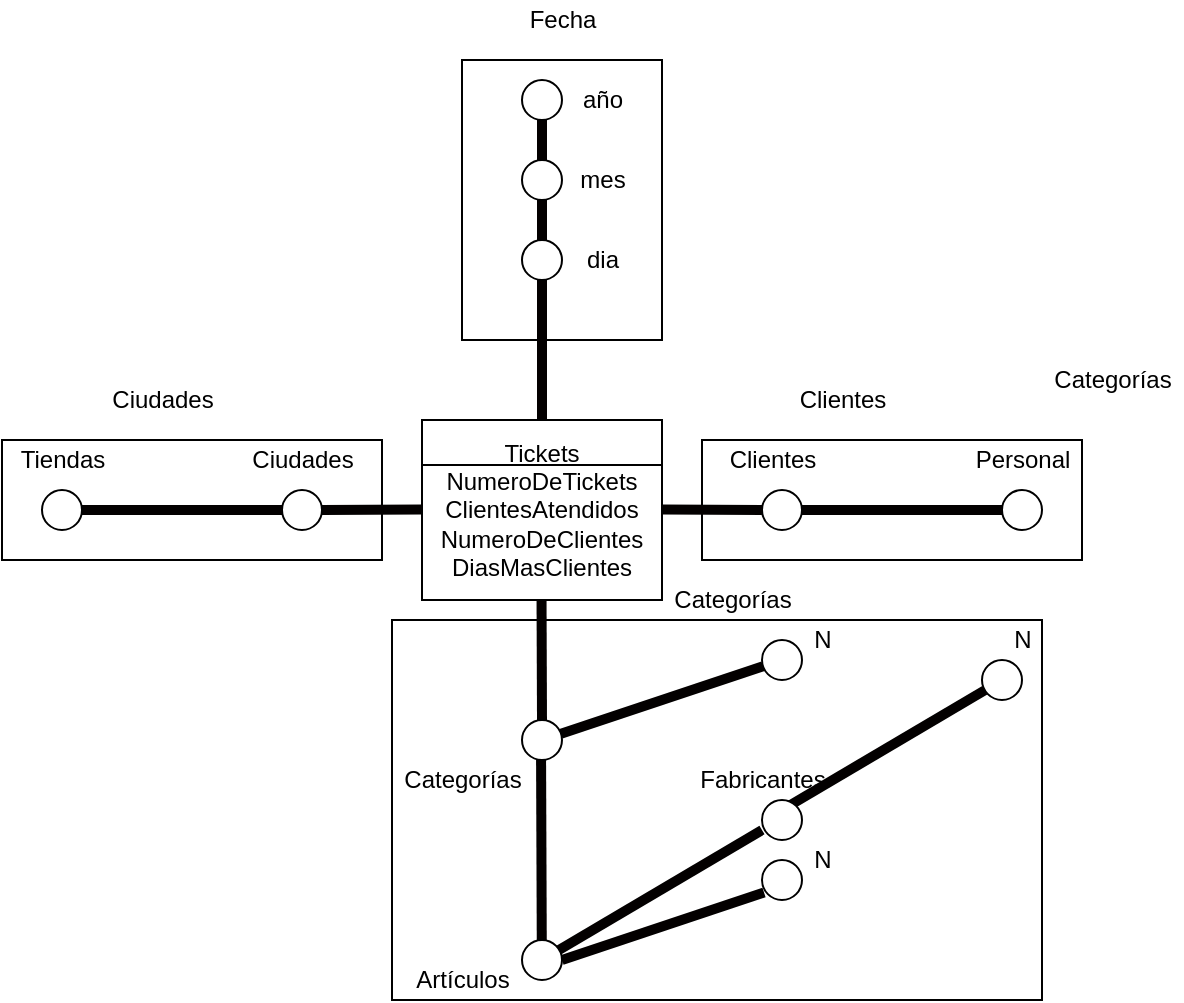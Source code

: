 <mxfile version="16.5.1" type="device"><diagram id="UcCmTCM9ZuJT3SrFD_or" name="Página-1"><mxGraphModel dx="868" dy="1722" grid="1" gridSize="10" guides="1" tooltips="1" connect="1" arrows="1" fold="1" page="1" pageScale="1" pageWidth="827" pageHeight="1169" math="0" shadow="0"><root><mxCell id="0"/><mxCell id="1" parent="0"/><mxCell id="mCGKEpERslEiijEP7vVd-37" value="" style="rounded=0;whiteSpace=wrap;html=1;" parent="1" vertex="1"><mxGeometry x="360" y="20" width="100" height="140" as="geometry"/></mxCell><mxCell id="mCGKEpERslEiijEP7vVd-36" value="" style="rounded=0;whiteSpace=wrap;html=1;" parent="1" vertex="1"><mxGeometry x="325" y="300" width="325" height="190" as="geometry"/></mxCell><mxCell id="mCGKEpERslEiijEP7vVd-35" value="" style="rounded=0;whiteSpace=wrap;html=1;" parent="1" vertex="1"><mxGeometry x="480" y="210" width="190" height="60" as="geometry"/></mxCell><mxCell id="mCGKEpERslEiijEP7vVd-34" value="" style="rounded=0;whiteSpace=wrap;html=1;" parent="1" vertex="1"><mxGeometry x="130" y="210" width="190" height="60" as="geometry"/></mxCell><mxCell id="mCGKEpERslEiijEP7vVd-2" value="" style="endArrow=none;html=1;rounded=0;fillColor=#a20025;strokeColor=#030000;strokeWidth=5;startArrow=none;" parent="1" source="mCGKEpERslEiijEP7vVd-7" edge="1"><mxGeometry width="50" height="50" relative="1" as="geometry"><mxPoint x="160" y="244.76" as="sourcePoint"/><mxPoint x="340" y="244.76" as="targetPoint"/></mxGeometry></mxCell><mxCell id="mCGKEpERslEiijEP7vVd-3" value="" style="endArrow=none;html=1;rounded=0;fillColor=#a20025;strokeColor=#030000;strokeWidth=5;startArrow=none;" parent="1" source="mCGKEpERslEiijEP7vVd-13" edge="1"><mxGeometry width="50" height="50" relative="1" as="geometry"><mxPoint x="460" y="244.76" as="sourcePoint"/><mxPoint x="640" y="244.76" as="targetPoint"/></mxGeometry></mxCell><mxCell id="mCGKEpERslEiijEP7vVd-4" value="" style="endArrow=none;html=1;rounded=0;fillColor=#a20025;strokeColor=#030000;strokeWidth=5;startArrow=none;" parent="1" source="mCGKEpERslEiijEP7vVd-19" target="mCGKEpERslEiijEP7vVd-1" edge="1"><mxGeometry width="50" height="50" relative="1" as="geometry"><mxPoint x="400" as="sourcePoint"/><mxPoint x="450" y="160" as="targetPoint"/></mxGeometry></mxCell><mxCell id="mCGKEpERslEiijEP7vVd-6" value="" style="endArrow=none;html=1;rounded=0;fillColor=#a20025;strokeColor=#030000;strokeWidth=5;startArrow=none;" parent="1" source="mCGKEpERslEiijEP7vVd-17" edge="1"><mxGeometry width="50" height="50" relative="1" as="geometry"><mxPoint x="399.58" y="240" as="sourcePoint"/><mxPoint x="520" y="320" as="targetPoint"/></mxGeometry></mxCell><mxCell id="mCGKEpERslEiijEP7vVd-7" value="" style="ellipse;whiteSpace=wrap;html=1;aspect=fixed;" parent="1" vertex="1"><mxGeometry x="270" y="235" width="20" height="20" as="geometry"/></mxCell><mxCell id="mCGKEpERslEiijEP7vVd-8" value="" style="endArrow=none;html=1;rounded=0;fillColor=#a20025;strokeColor=#030000;strokeWidth=5;startArrow=none;" parent="1" source="mCGKEpERslEiijEP7vVd-9" target="mCGKEpERslEiijEP7vVd-7" edge="1"><mxGeometry width="50" height="50" relative="1" as="geometry"><mxPoint x="160" y="244.76" as="sourcePoint"/><mxPoint x="340" y="244.76" as="targetPoint"/></mxGeometry></mxCell><mxCell id="mCGKEpERslEiijEP7vVd-9" value="" style="ellipse;whiteSpace=wrap;html=1;aspect=fixed;" parent="1" vertex="1"><mxGeometry x="150" y="235" width="20" height="20" as="geometry"/></mxCell><mxCell id="mCGKEpERslEiijEP7vVd-10" value="" style="endArrow=none;html=1;rounded=0;fillColor=#a20025;strokeColor=#030000;strokeWidth=5;startArrow=none;" parent="1" target="mCGKEpERslEiijEP7vVd-9" edge="1"><mxGeometry width="50" height="50" relative="1" as="geometry"><mxPoint x="160" y="244.76" as="sourcePoint"/><mxPoint x="270" y="245" as="targetPoint"/></mxGeometry></mxCell><mxCell id="mCGKEpERslEiijEP7vVd-11" value="" style="ellipse;whiteSpace=wrap;html=1;aspect=fixed;" parent="1" vertex="1"><mxGeometry x="510" y="235" width="20" height="20" as="geometry"/></mxCell><mxCell id="mCGKEpERslEiijEP7vVd-12" value="" style="endArrow=none;html=1;rounded=0;fillColor=#a20025;strokeColor=#030000;strokeWidth=5;startArrow=none;" parent="1" target="mCGKEpERslEiijEP7vVd-11" edge="1"><mxGeometry width="50" height="50" relative="1" as="geometry"><mxPoint x="460" y="244.76" as="sourcePoint"/><mxPoint x="640" y="244.76" as="targetPoint"/></mxGeometry></mxCell><mxCell id="mCGKEpERslEiijEP7vVd-13" value="" style="ellipse;whiteSpace=wrap;html=1;aspect=fixed;" parent="1" vertex="1"><mxGeometry x="630" y="235" width="20" height="20" as="geometry"/></mxCell><mxCell id="mCGKEpERslEiijEP7vVd-14" value="" style="endArrow=none;html=1;rounded=0;fillColor=#a20025;strokeColor=#030000;strokeWidth=5;startArrow=none;" parent="1" source="mCGKEpERslEiijEP7vVd-11" target="mCGKEpERslEiijEP7vVd-13" edge="1"><mxGeometry width="50" height="50" relative="1" as="geometry"><mxPoint x="530" y="245" as="sourcePoint"/><mxPoint x="640" y="244.76" as="targetPoint"/></mxGeometry></mxCell><mxCell id="mCGKEpERslEiijEP7vVd-16" value="" style="endArrow=none;html=1;rounded=0;fillColor=#a20025;strokeColor=#030000;strokeWidth=5;startArrow=none;" parent="1" target="mCGKEpERslEiijEP7vVd-15" edge="1"><mxGeometry width="50" height="50" relative="1" as="geometry"><mxPoint x="399.58" y="240" as="sourcePoint"/><mxPoint x="400" y="480" as="targetPoint"/></mxGeometry></mxCell><mxCell id="mCGKEpERslEiijEP7vVd-17" value="" style="ellipse;whiteSpace=wrap;html=1;aspect=fixed;" parent="1" vertex="1"><mxGeometry x="510" y="310" width="20" height="20" as="geometry"/></mxCell><mxCell id="mCGKEpERslEiijEP7vVd-18" value="" style="endArrow=none;html=1;rounded=0;fillColor=#a20025;strokeColor=#030000;strokeWidth=5;startArrow=none;" parent="1" source="mCGKEpERslEiijEP7vVd-15" target="mCGKEpERslEiijEP7vVd-17" edge="1"><mxGeometry width="50" height="50" relative="1" as="geometry"><mxPoint x="409.487" y="356.838" as="sourcePoint"/><mxPoint x="520" y="320" as="targetPoint"/></mxGeometry></mxCell><mxCell id="mCGKEpERslEiijEP7vVd-1" value="Tickets&lt;br&gt;NumeroDeTickets&lt;br&gt;ClientesAtendidos&lt;br&gt;NumeroDeClientes&lt;br&gt;DiasMasClientes" style="rounded=0;whiteSpace=wrap;html=1;" parent="1" vertex="1"><mxGeometry x="340" y="200" width="120" height="90" as="geometry"/></mxCell><mxCell id="mCGKEpERslEiijEP7vVd-19" value="" style="ellipse;whiteSpace=wrap;html=1;aspect=fixed;" parent="1" vertex="1"><mxGeometry x="390" y="110" width="20" height="20" as="geometry"/></mxCell><mxCell id="mCGKEpERslEiijEP7vVd-20" value="" style="endArrow=none;html=1;rounded=0;fillColor=#a20025;strokeColor=#030000;strokeWidth=5;startArrow=none;" parent="1" source="mCGKEpERslEiijEP7vVd-21" target="mCGKEpERslEiijEP7vVd-19" edge="1"><mxGeometry width="50" height="50" relative="1" as="geometry"><mxPoint x="400" as="sourcePoint"/><mxPoint x="400" y="200" as="targetPoint"/></mxGeometry></mxCell><mxCell id="mCGKEpERslEiijEP7vVd-21" value="" style="ellipse;whiteSpace=wrap;html=1;aspect=fixed;" parent="1" vertex="1"><mxGeometry x="390" y="70" width="20" height="20" as="geometry"/></mxCell><mxCell id="mCGKEpERslEiijEP7vVd-22" value="" style="endArrow=none;html=1;rounded=0;fillColor=#a20025;strokeColor=#030000;strokeWidth=5;startArrow=none;" parent="1" source="mCGKEpERslEiijEP7vVd-23" target="mCGKEpERslEiijEP7vVd-21" edge="1"><mxGeometry width="50" height="50" relative="1" as="geometry"><mxPoint x="400" as="sourcePoint"/><mxPoint x="400" y="110" as="targetPoint"/></mxGeometry></mxCell><mxCell id="mCGKEpERslEiijEP7vVd-23" value="" style="ellipse;whiteSpace=wrap;html=1;aspect=fixed;" parent="1" vertex="1"><mxGeometry x="390" y="30" width="20" height="20" as="geometry"/></mxCell><mxCell id="mCGKEpERslEiijEP7vVd-25" value="Ciudades" style="text;html=1;align=center;verticalAlign=middle;resizable=0;points=[];autosize=1;strokeColor=none;fillColor=none;" parent="1" vertex="1"><mxGeometry x="245" y="210" width="70" height="20" as="geometry"/></mxCell><mxCell id="mCGKEpERslEiijEP7vVd-26" value="Tiendas" style="text;html=1;align=center;verticalAlign=middle;resizable=0;points=[];autosize=1;strokeColor=none;fillColor=none;" parent="1" vertex="1"><mxGeometry x="130" y="210" width="60" height="20" as="geometry"/></mxCell><mxCell id="mCGKEpERslEiijEP7vVd-27" value="Categorías" style="text;html=1;align=center;verticalAlign=middle;resizable=0;points=[];autosize=1;strokeColor=none;fillColor=none;" parent="1" vertex="1"><mxGeometry x="325" y="370" width="70" height="20" as="geometry"/></mxCell><mxCell id="mCGKEpERslEiijEP7vVd-29" value="Clientes" style="text;html=1;align=center;verticalAlign=middle;resizable=0;points=[];autosize=1;strokeColor=none;fillColor=none;" parent="1" vertex="1"><mxGeometry x="485" y="210" width="60" height="20" as="geometry"/></mxCell><mxCell id="mCGKEpERslEiijEP7vVd-30" value="Personal" style="text;html=1;align=center;verticalAlign=middle;resizable=0;points=[];autosize=1;strokeColor=none;fillColor=none;" parent="1" vertex="1"><mxGeometry x="610" y="210" width="60" height="20" as="geometry"/></mxCell><mxCell id="mCGKEpERslEiijEP7vVd-31" value="dia" style="text;html=1;align=center;verticalAlign=middle;resizable=0;points=[];autosize=1;strokeColor=none;fillColor=none;" parent="1" vertex="1"><mxGeometry x="415" y="110" width="30" height="20" as="geometry"/></mxCell><mxCell id="mCGKEpERslEiijEP7vVd-32" value="mes" style="text;html=1;align=center;verticalAlign=middle;resizable=0;points=[];autosize=1;strokeColor=none;fillColor=none;" parent="1" vertex="1"><mxGeometry x="410" y="70" width="40" height="20" as="geometry"/></mxCell><mxCell id="mCGKEpERslEiijEP7vVd-33" value="año" style="text;html=1;align=center;verticalAlign=middle;resizable=0;points=[];autosize=1;strokeColor=none;fillColor=none;" parent="1" vertex="1"><mxGeometry x="410" y="30" width="40" height="20" as="geometry"/></mxCell><mxCell id="mCGKEpERslEiijEP7vVd-38" value="Fecha" style="text;html=1;align=center;verticalAlign=middle;resizable=0;points=[];autosize=1;strokeColor=none;fillColor=none;" parent="1" vertex="1"><mxGeometry x="385" y="-10" width="50" height="20" as="geometry"/></mxCell><mxCell id="mCGKEpERslEiijEP7vVd-39" value="Ciudades" style="text;html=1;align=center;verticalAlign=middle;resizable=0;points=[];autosize=1;strokeColor=none;fillColor=none;" parent="1" vertex="1"><mxGeometry x="175" y="180" width="70" height="20" as="geometry"/></mxCell><mxCell id="mCGKEpERslEiijEP7vVd-40" value="Categorías" style="text;html=1;align=center;verticalAlign=middle;resizable=0;points=[];autosize=1;strokeColor=none;fillColor=none;" parent="1" vertex="1"><mxGeometry x="650" y="170" width="70" height="20" as="geometry"/></mxCell><mxCell id="mCGKEpERslEiijEP7vVd-41" value="Clientes" style="text;html=1;align=center;verticalAlign=middle;resizable=0;points=[];autosize=1;strokeColor=none;fillColor=none;" parent="1" vertex="1"><mxGeometry x="520" y="180" width="60" height="20" as="geometry"/></mxCell><mxCell id="mCGKEpERslEiijEP7vVd-42" value="" style="endArrow=none;html=1;rounded=0;exitX=0;exitY=0.25;exitDx=0;exitDy=0;entryX=1;entryY=0.25;entryDx=0;entryDy=0;" parent="1" source="mCGKEpERslEiijEP7vVd-1" target="mCGKEpERslEiijEP7vVd-1" edge="1"><mxGeometry width="50" height="50" relative="1" as="geometry"><mxPoint x="380" y="250" as="sourcePoint"/><mxPoint x="430" y="200" as="targetPoint"/></mxGeometry></mxCell><mxCell id="SB0wYjRNZOOH6bXcTMms-1" value="" style="endArrow=none;html=1;rounded=0;fillColor=#a20025;strokeColor=#030000;strokeWidth=5;startArrow=none;" edge="1" parent="1"><mxGeometry width="50" height="50" relative="1" as="geometry"><mxPoint x="399.5" y="360" as="sourcePoint"/><mxPoint x="399.92" y="470" as="targetPoint"/></mxGeometry></mxCell><mxCell id="SB0wYjRNZOOH6bXcTMms-5" value="Artículos" style="text;html=1;align=center;verticalAlign=middle;resizable=0;points=[];autosize=1;strokeColor=none;fillColor=none;" vertex="1" parent="1"><mxGeometry x="330" y="470" width="60" height="20" as="geometry"/></mxCell><mxCell id="SB0wYjRNZOOH6bXcTMms-6" value="N" style="text;html=1;align=center;verticalAlign=middle;resizable=0;points=[];autosize=1;strokeColor=none;fillColor=none;" vertex="1" parent="1"><mxGeometry x="530" y="300" width="20" height="20" as="geometry"/></mxCell><mxCell id="SB0wYjRNZOOH6bXcTMms-7" value="" style="endArrow=none;html=1;rounded=0;fillColor=#a20025;strokeColor=#030000;strokeWidth=5;startArrow=none;" edge="1" parent="1"><mxGeometry width="50" height="50" relative="1" as="geometry"><mxPoint x="410.004" y="470.0" as="sourcePoint"/><mxPoint x="511.013" y="436.272" as="targetPoint"/></mxGeometry></mxCell><mxCell id="SB0wYjRNZOOH6bXcTMms-8" value="" style="ellipse;whiteSpace=wrap;html=1;aspect=fixed;" vertex="1" parent="1"><mxGeometry x="510" y="420" width="20" height="20" as="geometry"/></mxCell><mxCell id="SB0wYjRNZOOH6bXcTMms-9" value="N" style="text;html=1;align=center;verticalAlign=middle;resizable=0;points=[];autosize=1;strokeColor=none;fillColor=none;" vertex="1" parent="1"><mxGeometry x="530" y="410" width="20" height="20" as="geometry"/></mxCell><mxCell id="SB0wYjRNZOOH6bXcTMms-15" value="" style="endArrow=none;html=1;rounded=0;fillColor=#a20025;strokeColor=#030000;strokeWidth=5;startArrow=none;" edge="1" parent="1"><mxGeometry width="50" height="50" relative="1" as="geometry"><mxPoint x="400.004" y="470.0" as="sourcePoint"/><mxPoint x="510" y="405" as="targetPoint"/></mxGeometry></mxCell><mxCell id="SB0wYjRNZOOH6bXcTMms-17" value="Fabricantes" style="text;html=1;align=center;verticalAlign=middle;resizable=0;points=[];autosize=1;strokeColor=none;fillColor=none;" vertex="1" parent="1"><mxGeometry x="470" y="370" width="80" height="20" as="geometry"/></mxCell><mxCell id="SB0wYjRNZOOH6bXcTMms-18" value="" style="endArrow=none;html=1;rounded=0;fillColor=#a20025;strokeColor=#030000;strokeWidth=5;startArrow=none;" edge="1" parent="1" source="SB0wYjRNZOOH6bXcTMms-20"><mxGeometry width="50" height="50" relative="1" as="geometry"><mxPoint x="520.004" y="395.0" as="sourcePoint"/><mxPoint x="630" y="330" as="targetPoint"/></mxGeometry></mxCell><mxCell id="SB0wYjRNZOOH6bXcTMms-20" value="" style="ellipse;whiteSpace=wrap;html=1;aspect=fixed;" vertex="1" parent="1"><mxGeometry x="620" y="320" width="20" height="20" as="geometry"/></mxCell><mxCell id="SB0wYjRNZOOH6bXcTMms-21" value="" style="endArrow=none;html=1;rounded=0;fillColor=#a20025;strokeColor=#030000;strokeWidth=5;startArrow=none;" edge="1" parent="1" target="SB0wYjRNZOOH6bXcTMms-20"><mxGeometry width="50" height="50" relative="1" as="geometry"><mxPoint x="520.004" y="395.0" as="sourcePoint"/><mxPoint x="630" y="330" as="targetPoint"/></mxGeometry></mxCell><mxCell id="SB0wYjRNZOOH6bXcTMms-22" value="N" style="text;html=1;align=center;verticalAlign=middle;resizable=0;points=[];autosize=1;strokeColor=none;fillColor=none;" vertex="1" parent="1"><mxGeometry x="630" y="300" width="20" height="20" as="geometry"/></mxCell><mxCell id="SB0wYjRNZOOH6bXcTMms-2" value="" style="ellipse;whiteSpace=wrap;html=1;aspect=fixed;" vertex="1" parent="1"><mxGeometry x="390" y="460" width="20" height="20" as="geometry"/></mxCell><mxCell id="SB0wYjRNZOOH6bXcTMms-16" value="" style="ellipse;whiteSpace=wrap;html=1;aspect=fixed;" vertex="1" parent="1"><mxGeometry x="510" y="390" width="20" height="20" as="geometry"/></mxCell><mxCell id="SB0wYjRNZOOH6bXcTMms-23" value="Categorías" style="text;html=1;align=center;verticalAlign=middle;resizable=0;points=[];autosize=1;strokeColor=none;fillColor=none;" vertex="1" parent="1"><mxGeometry x="460" y="280" width="70" height="20" as="geometry"/></mxCell><mxCell id="mCGKEpERslEiijEP7vVd-15" value="" style="ellipse;whiteSpace=wrap;html=1;aspect=fixed;" parent="1" vertex="1"><mxGeometry x="390" y="350" width="20" height="20" as="geometry"/></mxCell></root></mxGraphModel></diagram></mxfile>